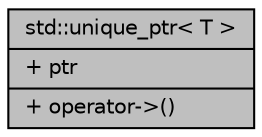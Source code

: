 digraph "std::unique_ptr&lt; T &gt;"
{
  edge [fontname="Helvetica",fontsize="10",labelfontname="Helvetica",labelfontsize="10"];
  node [fontname="Helvetica",fontsize="10",shape=record];
  Node900 [label="{std::unique_ptr\< T \>\n|+ ptr\l|+ operator-\>()\l}",height=0.2,width=0.4,color="black", fillcolor="grey75", style="filled", fontcolor="black"];
}
